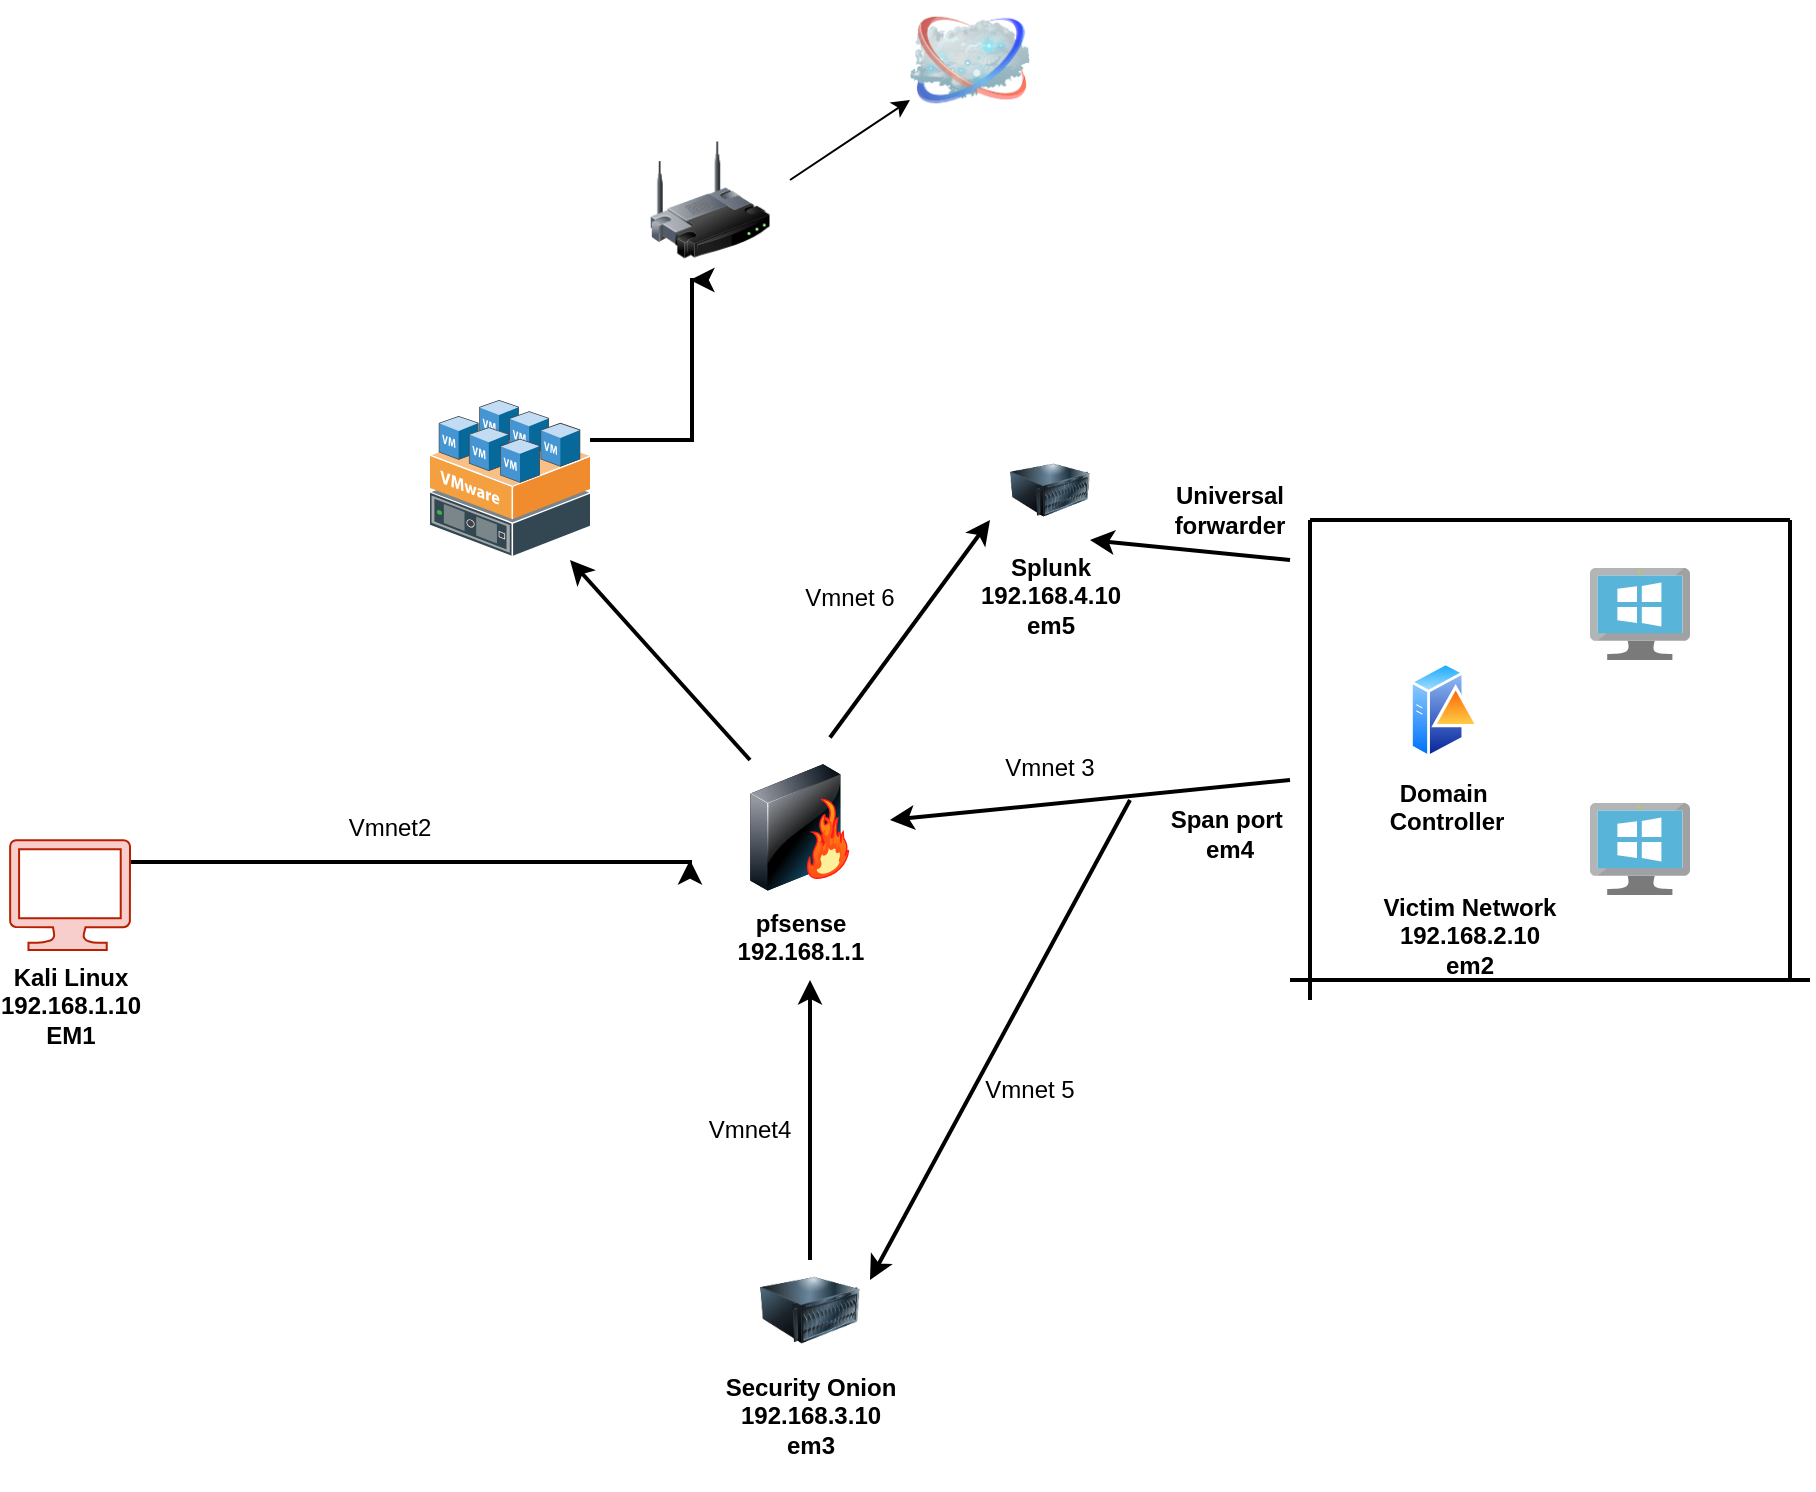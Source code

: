 <mxfile version="24.7.12">
  <diagram name="Page-1" id="N-krJ3tIAqb_3J5wHUPh">
    <mxGraphModel dx="1434" dy="738" grid="1" gridSize="10" guides="1" tooltips="1" connect="1" arrows="1" fold="1" page="1" pageScale="1" pageWidth="1100" pageHeight="850" math="0" shadow="0">
      <root>
        <mxCell id="0" />
        <mxCell id="1" parent="0" />
        <mxCell id="r-4luZkgWul_Bj3rpGCa-16" style="edgeStyle=orthogonalEdgeStyle;rounded=0;orthogonalLoop=1;jettySize=auto;html=1;strokeWidth=2;" edge="1" parent="1" source="r-4luZkgWul_Bj3rpGCa-1">
          <mxGeometry relative="1" as="geometry">
            <mxPoint x="480" y="490" as="targetPoint" />
            <Array as="points">
              <mxPoint x="310" y="491" />
              <mxPoint x="310" y="491" />
            </Array>
          </mxGeometry>
        </mxCell>
        <mxCell id="r-4luZkgWul_Bj3rpGCa-1" value="&lt;b&gt;Kali Linux&lt;/b&gt;&lt;div&gt;&lt;b&gt;192.168.1.10&lt;/b&gt;&lt;/div&gt;&lt;div&gt;&lt;b&gt;EM1&lt;/b&gt;&lt;/div&gt;&lt;div&gt;&lt;b&gt;&lt;br&gt;&lt;/b&gt;&lt;/div&gt;" style="verticalLabelPosition=bottom;html=1;verticalAlign=top;align=center;strokeColor=#B81F00;fillColor=#f8cecc;shape=mxgraph.azure.computer;pointerEvents=1;" vertex="1" parent="1">
          <mxGeometry x="140" y="480" width="60" height="55" as="geometry" />
        </mxCell>
        <mxCell id="r-4luZkgWul_Bj3rpGCa-2" value="&lt;b&gt;pfsense&lt;/b&gt;&lt;div&gt;&lt;b&gt;192.168.1.1&lt;/b&gt;&lt;/div&gt;" style="image;html=1;image=img/lib/clip_art/networking/Firewall-page1_128x128.png" vertex="1" parent="1">
          <mxGeometry x="510" y="440" width="50" height="67.5" as="geometry" />
        </mxCell>
        <mxCell id="r-4luZkgWul_Bj3rpGCa-19" style="edgeStyle=orthogonalEdgeStyle;rounded=0;orthogonalLoop=1;jettySize=auto;html=1;strokeWidth=2;" edge="1" parent="1" source="r-4luZkgWul_Bj3rpGCa-3">
          <mxGeometry relative="1" as="geometry">
            <mxPoint x="540" y="550" as="targetPoint" />
          </mxGeometry>
        </mxCell>
        <mxCell id="r-4luZkgWul_Bj3rpGCa-3" value="&lt;b&gt;Security Onion&lt;/b&gt;&lt;div&gt;&lt;b&gt;192.168.3.10&lt;/b&gt;&lt;/div&gt;&lt;div&gt;&lt;b&gt;em3&lt;/b&gt;&lt;/div&gt;&lt;div&gt;&lt;b&gt;&lt;br&gt;&lt;/b&gt;&lt;/div&gt;" style="image;html=1;image=img/lib/clip_art/computers/Server_128x128.png" vertex="1" parent="1">
          <mxGeometry x="515" y="690" width="50" height="50" as="geometry" />
        </mxCell>
        <mxCell id="r-4luZkgWul_Bj3rpGCa-4" value="&lt;b&gt;Splunk&lt;/b&gt;&lt;div&gt;&lt;b&gt;192.168.4.10&lt;/b&gt;&lt;/div&gt;&lt;div&gt;&lt;b&gt;em5&lt;/b&gt;&lt;/div&gt;" style="image;html=1;image=img/lib/clip_art/computers/Server_128x128.png" vertex="1" parent="1">
          <mxGeometry x="640" y="280" width="40" height="50" as="geometry" />
        </mxCell>
        <mxCell id="r-4luZkgWul_Bj3rpGCa-45" style="edgeStyle=orthogonalEdgeStyle;rounded=0;orthogonalLoop=1;jettySize=auto;html=1;strokeWidth=2;" edge="1" parent="1" source="r-4luZkgWul_Bj3rpGCa-5">
          <mxGeometry relative="1" as="geometry">
            <mxPoint x="480" y="200" as="targetPoint" />
            <Array as="points">
              <mxPoint x="481" y="280" />
            </Array>
          </mxGeometry>
        </mxCell>
        <mxCell id="r-4luZkgWul_Bj3rpGCa-5" value="" style="shadow=0;dashed=0;html=1;labelPosition=center;verticalLabelPosition=bottom;verticalAlign=top;align=center;outlineConnect=0;shape=mxgraph.veeam.3d.vmware_host;strokeColor=#000000;" vertex="1" parent="1">
          <mxGeometry x="350" y="260" width="80" height="78" as="geometry" />
        </mxCell>
        <mxCell id="r-4luZkgWul_Bj3rpGCa-6" value="" style="image;html=1;image=img/lib/clip_art/networking/Wireless_Router_128x128.png" vertex="1" parent="1">
          <mxGeometry x="460" y="130" width="60" height="60" as="geometry" />
        </mxCell>
        <mxCell id="r-4luZkgWul_Bj3rpGCa-7" value="" style="image;html=1;image=img/lib/clip_art/networking/Cloud_128x128.png" vertex="1" parent="1">
          <mxGeometry x="590" y="60" width="60" height="60" as="geometry" />
        </mxCell>
        <mxCell id="r-4luZkgWul_Bj3rpGCa-8" value="&lt;b&gt;Domain&amp;nbsp;&lt;/b&gt;&lt;div&gt;&lt;b&gt;Controller&lt;/b&gt;&lt;/div&gt;" style="image;aspect=fixed;perimeter=ellipsePerimeter;html=1;align=center;shadow=0;dashed=0;spacingTop=3;image=img/lib/active_directory/domain_controller.svg;" vertex="1" parent="1">
          <mxGeometry x="840" y="390" width="35" height="50" as="geometry" />
        </mxCell>
        <mxCell id="r-4luZkgWul_Bj3rpGCa-10" value="" style="image;sketch=0;aspect=fixed;html=1;points=[];align=center;fontSize=12;image=img/lib/mscae/VirtualMachineWindows.svg;" vertex="1" parent="1">
          <mxGeometry x="930" y="344" width="50" height="46" as="geometry" />
        </mxCell>
        <mxCell id="r-4luZkgWul_Bj3rpGCa-11" value="" style="image;sketch=0;aspect=fixed;html=1;points=[];align=center;fontSize=12;image=img/lib/mscae/VirtualMachineWindows.svg;" vertex="1" parent="1">
          <mxGeometry x="930" y="461.5" width="50" height="46" as="geometry" />
        </mxCell>
        <mxCell id="r-4luZkgWul_Bj3rpGCa-18" value="Vmnet2" style="text;html=1;align=center;verticalAlign=middle;whiteSpace=wrap;rounded=0;" vertex="1" parent="1">
          <mxGeometry x="300" y="458.75" width="60" height="30" as="geometry" />
        </mxCell>
        <mxCell id="r-4luZkgWul_Bj3rpGCa-21" value="Vmnet4" style="text;html=1;align=center;verticalAlign=middle;whiteSpace=wrap;rounded=0;" vertex="1" parent="1">
          <mxGeometry x="480" y="610" width="60" height="30" as="geometry" />
        </mxCell>
        <mxCell id="r-4luZkgWul_Bj3rpGCa-34" value="" style="endArrow=none;html=1;rounded=1;curved=0;strokeWidth=2;" edge="1" parent="1">
          <mxGeometry width="50" height="50" relative="1" as="geometry">
            <mxPoint x="790" y="560" as="sourcePoint" />
            <mxPoint x="790" y="320" as="targetPoint" />
          </mxGeometry>
        </mxCell>
        <mxCell id="r-4luZkgWul_Bj3rpGCa-35" value="" style="endArrow=none;html=1;rounded=1;curved=0;strokeWidth=2;" edge="1" parent="1">
          <mxGeometry width="50" height="50" relative="1" as="geometry">
            <mxPoint x="1030" y="320" as="sourcePoint" />
            <mxPoint x="790" y="320" as="targetPoint" />
          </mxGeometry>
        </mxCell>
        <mxCell id="r-4luZkgWul_Bj3rpGCa-36" value="" style="endArrow=none;html=1;rounded=1;curved=0;strokeWidth=2;" edge="1" parent="1">
          <mxGeometry width="50" height="50" relative="1" as="geometry">
            <mxPoint x="1030" y="320" as="sourcePoint" />
            <mxPoint x="1030" y="550" as="targetPoint" />
          </mxGeometry>
        </mxCell>
        <mxCell id="r-4luZkgWul_Bj3rpGCa-37" value="" style="endArrow=none;html=1;rounded=1;curved=0;strokeWidth=2;" edge="1" parent="1">
          <mxGeometry width="50" height="50" relative="1" as="geometry">
            <mxPoint x="780" y="550" as="sourcePoint" />
            <mxPoint x="1040" y="550" as="targetPoint" />
          </mxGeometry>
        </mxCell>
        <mxCell id="r-4luZkgWul_Bj3rpGCa-38" value="" style="endArrow=classic;html=1;rounded=0;strokeWidth=2;" edge="1" parent="1">
          <mxGeometry width="50" height="50" relative="1" as="geometry">
            <mxPoint x="780" y="450" as="sourcePoint" />
            <mxPoint x="580" y="470" as="targetPoint" />
          </mxGeometry>
        </mxCell>
        <mxCell id="r-4luZkgWul_Bj3rpGCa-39" value="Vmnet 3" style="text;html=1;align=center;verticalAlign=middle;whiteSpace=wrap;rounded=0;" vertex="1" parent="1">
          <mxGeometry x="630" y="428.75" width="60" height="30" as="geometry" />
        </mxCell>
        <mxCell id="r-4luZkgWul_Bj3rpGCa-40" value="" style="endArrow=classic;html=1;rounded=0;entryX=1;entryY=1;entryDx=0;entryDy=0;strokeWidth=2;" edge="1" parent="1" target="r-4luZkgWul_Bj3rpGCa-4">
          <mxGeometry width="50" height="50" relative="1" as="geometry">
            <mxPoint x="780" y="340" as="sourcePoint" />
            <mxPoint x="790" y="350" as="targetPoint" />
          </mxGeometry>
        </mxCell>
        <mxCell id="r-4luZkgWul_Bj3rpGCa-41" value="" style="endArrow=classic;html=1;rounded=0;strokeWidth=2;" edge="1" parent="1">
          <mxGeometry width="50" height="50" relative="1" as="geometry">
            <mxPoint x="550" y="428.75" as="sourcePoint" />
            <mxPoint x="630" y="320" as="targetPoint" />
          </mxGeometry>
        </mxCell>
        <mxCell id="r-4luZkgWul_Bj3rpGCa-42" value="" style="endArrow=classic;html=1;rounded=0;strokeWidth=2;" edge="1" parent="1">
          <mxGeometry width="50" height="50" relative="1" as="geometry">
            <mxPoint x="700" y="460" as="sourcePoint" />
            <mxPoint x="570" y="700" as="targetPoint" />
          </mxGeometry>
        </mxCell>
        <mxCell id="r-4luZkgWul_Bj3rpGCa-44" value="" style="endArrow=classic;html=1;rounded=0;strokeWidth=2;exitX=0;exitY=0;exitDx=0;exitDy=0;" edge="1" parent="1" source="r-4luZkgWul_Bj3rpGCa-2">
          <mxGeometry width="50" height="50" relative="1" as="geometry">
            <mxPoint x="490" y="450" as="sourcePoint" />
            <mxPoint x="420" y="340" as="targetPoint" />
          </mxGeometry>
        </mxCell>
        <mxCell id="r-4luZkgWul_Bj3rpGCa-47" value="" style="endArrow=classic;html=1;rounded=0;" edge="1" parent="1">
          <mxGeometry width="50" height="50" relative="1" as="geometry">
            <mxPoint x="530" y="150" as="sourcePoint" />
            <mxPoint x="590" y="110" as="targetPoint" />
          </mxGeometry>
        </mxCell>
        <mxCell id="r-4luZkgWul_Bj3rpGCa-50" value="&lt;b&gt;Victim Network&lt;/b&gt;&lt;div&gt;&lt;b&gt;192.168.2.10&lt;/b&gt;&lt;/div&gt;&lt;div&gt;&lt;b&gt;em2&lt;/b&gt;&lt;/div&gt;&lt;div&gt;&lt;br&gt;&lt;/div&gt;" style="text;html=1;align=center;verticalAlign=middle;whiteSpace=wrap;rounded=0;" vertex="1" parent="1">
          <mxGeometry x="770" y="520" width="200" height="30" as="geometry" />
        </mxCell>
        <mxCell id="r-4luZkgWul_Bj3rpGCa-51" value="&lt;b&gt;Span port&amp;nbsp;&lt;/b&gt;&lt;div&gt;&lt;b&gt;em4&lt;/b&gt;&lt;/div&gt;" style="text;html=1;align=center;verticalAlign=middle;whiteSpace=wrap;rounded=0;" vertex="1" parent="1">
          <mxGeometry x="710" y="461.5" width="80" height="30" as="geometry" />
        </mxCell>
        <mxCell id="r-4luZkgWul_Bj3rpGCa-52" value="&lt;b&gt;Universal&lt;/b&gt;&lt;div&gt;&lt;b&gt;forwarder&lt;/b&gt;&lt;/div&gt;" style="text;html=1;align=center;verticalAlign=middle;whiteSpace=wrap;rounded=0;" vertex="1" parent="1">
          <mxGeometry x="720" y="300" width="60" height="30" as="geometry" />
        </mxCell>
        <mxCell id="r-4luZkgWul_Bj3rpGCa-55" value="Vmnet 6" style="text;html=1;align=center;verticalAlign=middle;whiteSpace=wrap;rounded=0;" vertex="1" parent="1">
          <mxGeometry x="530" y="344" width="60" height="30" as="geometry" />
        </mxCell>
        <mxCell id="r-4luZkgWul_Bj3rpGCa-57" value="Vmnet 5" style="text;html=1;align=center;verticalAlign=middle;whiteSpace=wrap;rounded=0;" vertex="1" parent="1">
          <mxGeometry x="620" y="590" width="60" height="30" as="geometry" />
        </mxCell>
      </root>
    </mxGraphModel>
  </diagram>
</mxfile>
